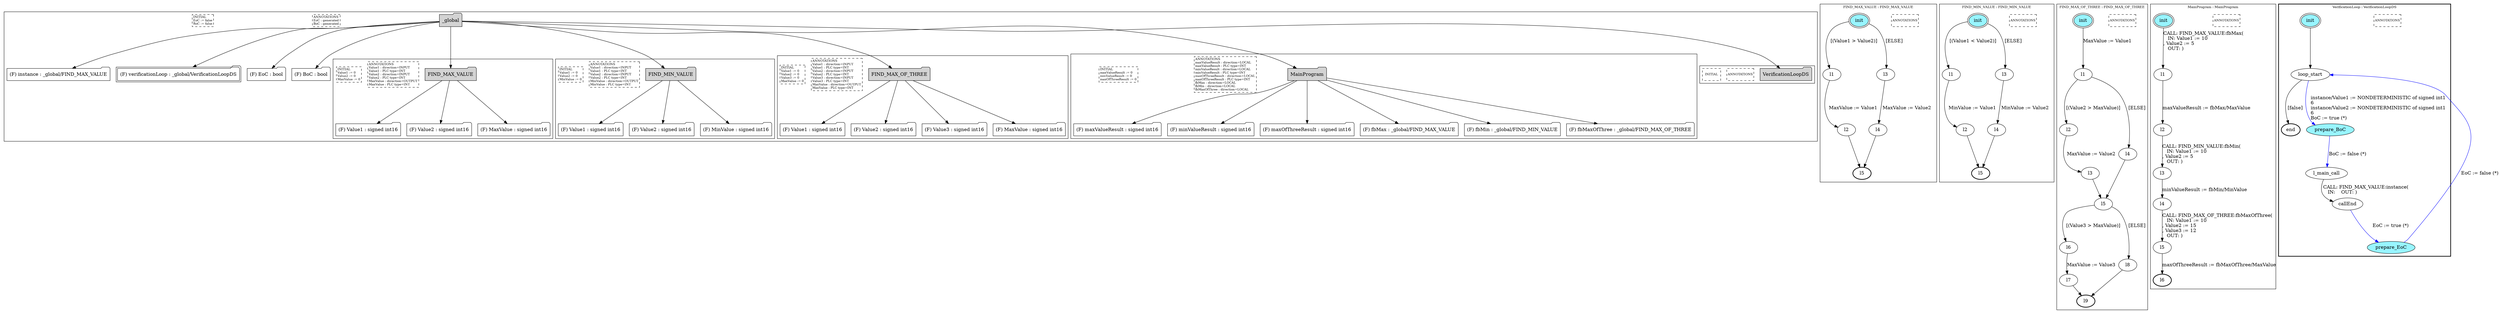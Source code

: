 digraph G {
	subgraph cluster__global382998309 {
		node [shape="folder", style="filled"];
		//label="_global";
		_global382998309 [label="_global"];
		_global382998309 -> instance1799199800;
		instance1799199800 [label = "(F) instance : _global/FIND_MAX_VALUE", fillcolor="white" ];
		_global382998309 -> verificationLoop1005063886;
		verificationLoop1005063886 [label = "(F) verificationLoop : _global/VerificationLoopDS", fillcolor="white" , peripheries=2];
		_global382998309 -> EoC1412600960;
		EoC1412600960 [label = "(F) EoC : bool", fillcolor="white" ];
		_global382998309 -> BoC574187498;
		BoC574187498 [label = "(F) BoC : bool", fillcolor="white" ];
		_global382998309 -> FIND_MAX_VALUE996944870;
		subgraph cluster_FIND_MAX_VALUE996944870 {
			node [shape="folder", style="filled"];
			//label="FIND_MAX_VALUE";
			FIND_MAX_VALUE996944870 [label="FIND_MAX_VALUE"];
			FIND_MAX_VALUE996944870 -> Value11508667424;
			Value11508667424 [label = "(F) Value1 : signed int16", fillcolor="white" ];
			FIND_MAX_VALUE996944870 -> Value21389978471;
			Value21389978471 [label = "(F) Value2 : signed int16", fillcolor="white" ];
			FIND_MAX_VALUE996944870 -> MaxValue1545982161;
			MaxValue1545982161 [label = "(F) MaxValue : signed int16", fillcolor="white" ];
			
			annotations_pseudonode_FIND_MAX_VALUE996944870 [
				label="ANNOTATIONS\lValue1 : direction=INPUT\lValue1 : PLC type=INT\lValue2 : direction=INPUT\lValue2 : PLC type=INT\lMaxValue : direction=OUTPUT\lMaxValue : PLC type=INT\l",
				fontsize=9, margin="0.04,0.04", fillcolor="white", shape="rectangle", style="dashed"];
			initamt_pseudonode_FIND_MAX_VALUE996944870 [
				label="INITIAL\lValue1 := 0\lValue2 := 0\lMaxValue := 0\l",
				fontsize=9, margin="0.04,0.04", fillcolor="lightyellow", shape="rectangle", style="dashed"];
		}
		_global382998309 -> FIND_MIN_VALUE1222637172;
		subgraph cluster_FIND_MIN_VALUE1222637172 {
			node [shape="folder", style="filled"];
			//label="FIND_MIN_VALUE";
			FIND_MIN_VALUE1222637172 [label="FIND_MIN_VALUE"];
			FIND_MIN_VALUE1222637172 -> Value1335436727;
			Value1335436727 [label = "(F) Value1 : signed int16", fillcolor="white" ];
			FIND_MIN_VALUE1222637172 -> Value21567719193;
			Value21567719193 [label = "(F) Value2 : signed int16", fillcolor="white" ];
			FIND_MIN_VALUE1222637172 -> MinValue591589887;
			MinValue591589887 [label = "(F) MinValue : signed int16", fillcolor="white" ];
			
			annotations_pseudonode_FIND_MIN_VALUE1222637172 [
				label="ANNOTATIONS\lValue1 : direction=INPUT\lValue1 : PLC type=INT\lValue2 : direction=INPUT\lValue2 : PLC type=INT\lMinValue : direction=OUTPUT\lMinValue : PLC type=INT\l",
				fontsize=9, margin="0.04,0.04", fillcolor="white", shape="rectangle", style="dashed"];
			initamt_pseudonode_FIND_MIN_VALUE1222637172 [
				label="INITIAL\lValue1 := 0\lValue2 := 0\lMinValue := 0\l",
				fontsize=9, margin="0.04,0.04", fillcolor="lightyellow", shape="rectangle", style="dashed"];
		}
		_global382998309 -> FIND_MAX_OF_THREE2013010383;
		subgraph cluster_FIND_MAX_OF_THREE2013010383 {
			node [shape="folder", style="filled"];
			//label="FIND_MAX_OF_THREE";
			FIND_MAX_OF_THREE2013010383 [label="FIND_MAX_OF_THREE"];
			FIND_MAX_OF_THREE2013010383 -> Value11671973814;
			Value11671973814 [label = "(F) Value1 : signed int16", fillcolor="white" ];
			FIND_MAX_OF_THREE2013010383 -> Value21866142672;
			Value21866142672 [label = "(F) Value2 : signed int16", fillcolor="white" ];
			FIND_MAX_OF_THREE2013010383 -> Value31469597388;
			Value31469597388 [label = "(F) Value3 : signed int16", fillcolor="white" ];
			FIND_MAX_OF_THREE2013010383 -> MaxValue810646103;
			MaxValue810646103 [label = "(F) MaxValue : signed int16", fillcolor="white" ];
			
			annotations_pseudonode_FIND_MAX_OF_THREE2013010383 [
				label="ANNOTATIONS\lValue1 : direction=INPUT\lValue1 : PLC type=INT\lValue2 : direction=INPUT\lValue2 : PLC type=INT\lValue3 : direction=INPUT\lValue3 : PLC type=INT\lMaxValue : direction=OUTPUT\lMaxValue : PLC type=INT\l",
				fontsize=9, margin="0.04,0.04", fillcolor="white", shape="rectangle", style="dashed"];
			initamt_pseudonode_FIND_MAX_OF_THREE2013010383 [
				label="INITIAL\lValue1 := 0\lValue2 := 0\lValue3 := 0\lMaxValue := 0\l",
				fontsize=9, margin="0.04,0.04", fillcolor="lightyellow", shape="rectangle", style="dashed"];
		}
		_global382998309 -> MainProgram115869666;
		subgraph cluster_MainProgram115869666 {
			node [shape="folder", style="filled"];
			//label="MainProgram";
			MainProgram115869666 [label="MainProgram"];
			MainProgram115869666 -> maxValueResult1662549347;
			maxValueResult1662549347 [label = "(F) maxValueResult : signed int16", fillcolor="white" ];
			MainProgram115869666 -> minValueResult1163871363;
			minValueResult1163871363 [label = "(F) minValueResult : signed int16", fillcolor="white" ];
			MainProgram115869666 -> maxOfThreeResult219962610;
			maxOfThreeResult219962610 [label = "(F) maxOfThreeResult : signed int16", fillcolor="white" ];
			MainProgram115869666 -> fbMax989992548;
			fbMax989992548 [label = "(F) fbMax : _global/FIND_MAX_VALUE", fillcolor="white" ];
			MainProgram115869666 -> fbMin1386640019;
			fbMin1386640019 [label = "(F) fbMin : _global/FIND_MIN_VALUE", fillcolor="white" ];
			MainProgram115869666 -> fbMaxOfThree108798399;
			fbMaxOfThree108798399 [label = "(F) fbMaxOfThree : _global/FIND_MAX_OF_THREE", fillcolor="white" ];
			
			annotations_pseudonode_MainProgram115869666 [
				label="ANNOTATIONS\lmaxValueResult : direction=LOCAL\lmaxValueResult : PLC type=INT\lminValueResult : direction=LOCAL\lminValueResult : PLC type=INT\lmaxOfThreeResult : direction=LOCAL\lmaxOfThreeResult : PLC type=INT\lfbMax : direction=LOCAL\lfbMin : direction=LOCAL\lfbMaxOfThree : direction=LOCAL\l",
				fontsize=9, margin="0.04,0.04", fillcolor="white", shape="rectangle", style="dashed"];
			initamt_pseudonode_MainProgram115869666 [
				label="INITIAL\lmaxValueResult := 0\lminValueResult := 0\lmaxOfThreeResult := 0\l",
				fontsize=9, margin="0.04,0.04", fillcolor="lightyellow", shape="rectangle", style="dashed"];
		}
		_global382998309 -> VerificationLoopDS1761864974;
		subgraph cluster_VerificationLoopDS1761864974 {
			node [shape="folder", style="filled"];
			//label="VerificationLoopDS";
			VerificationLoopDS1761864974 [label="VerificationLoopDS"];
			
			annotations_pseudonode_VerificationLoopDS1761864974 [
				label="ANNOTATIONS",
				fontsize=9, margin="0.04,0.04", fillcolor="white", shape="rectangle", style="dashed"];
			initamt_pseudonode_VerificationLoopDS1761864974 [
				label="INITIAL",
				fontsize=9, margin="0.04,0.04", fillcolor="lightyellow", shape="rectangle", style="dashed"];
		}
		
		annotations_pseudonode__global382998309 [
			label="ANNOTATIONS\lEoC : generated\lBoC : generated\l",
			fontsize=9, margin="0.04,0.04", fillcolor="white", shape="rectangle", style="dashed"];
		initamt_pseudonode__global382998309 [
			label="INITIAL\lEoC := false\lBoC := false\l",
			fontsize=9, margin="0.04,0.04", fillcolor="lightyellow", shape="rectangle", style="dashed"];
	}
	subgraph clusterFIND_MAX_VALUE {
		node [style="filled"];
		color="black";
		fontsize=10;
		ranksep=0.4;
		
		label="FIND_MAX_VALUE : FIND_MAX_VALUE";
		
		annotations_pseudonode_FIND_MAX_VALUE [
			label="ANNOTATIONS",
			fontsize=9, margin="0.04,0.04", fillcolor="white", shape="rectangle", style="dashed"];
		
		init_FIND_MAX_VALUE [label="init", color="black", fillcolor="cadetblue1", peripheries=2, shape="ellipse"];
		l1_FIND_MAX_VALUE [label="l1", color="black", fillcolor="white", shape="ellipse"];
		l2_FIND_MAX_VALUE [label="l2", color="black", fillcolor="white", shape="ellipse"];
		l3_FIND_MAX_VALUE [label="l3", color="black", fillcolor="white", shape="ellipse"];
		l4_FIND_MAX_VALUE [label="l4", color="black", fillcolor="white", shape="ellipse"];
		l5_FIND_MAX_VALUE [label="l5", color="black", fillcolor="white", style=bold, shape="ellipse"];
		init_FIND_MAX_VALUE -> l1_FIND_MAX_VALUE [color="black", label="[(Value1 > Value2)]"];
		l1_FIND_MAX_VALUE -> l2_FIND_MAX_VALUE [color="black", label="MaxValue := Value1"];
		init_FIND_MAX_VALUE -> l3_FIND_MAX_VALUE [color="black", label="[ELSE]"];
		l3_FIND_MAX_VALUE -> l4_FIND_MAX_VALUE [color="black", label="MaxValue := Value2"];
		l2_FIND_MAX_VALUE -> l5_FIND_MAX_VALUE [color="black", label=""];
		l4_FIND_MAX_VALUE -> l5_FIND_MAX_VALUE [color="black", label=""];
	}
	subgraph clusterFIND_MIN_VALUE {
		node [style="filled"];
		color="black";
		fontsize=10;
		ranksep=0.4;
		
		label="FIND_MIN_VALUE : FIND_MIN_VALUE";
		
		annotations_pseudonode_FIND_MIN_VALUE [
			label="ANNOTATIONS",
			fontsize=9, margin="0.04,0.04", fillcolor="white", shape="rectangle", style="dashed"];
		
		init_FIND_MIN_VALUE [label="init", color="black", fillcolor="cadetblue1", peripheries=2, shape="ellipse"];
		l1_FIND_MIN_VALUE [label="l1", color="black", fillcolor="white", shape="ellipse"];
		l2_FIND_MIN_VALUE [label="l2", color="black", fillcolor="white", shape="ellipse"];
		l3_FIND_MIN_VALUE [label="l3", color="black", fillcolor="white", shape="ellipse"];
		l4_FIND_MIN_VALUE [label="l4", color="black", fillcolor="white", shape="ellipse"];
		l5_FIND_MIN_VALUE [label="l5", color="black", fillcolor="white", style=bold, shape="ellipse"];
		init_FIND_MIN_VALUE -> l1_FIND_MIN_VALUE [color="black", label="[(Value1 < Value2)]"];
		l1_FIND_MIN_VALUE -> l2_FIND_MIN_VALUE [color="black", label="MinValue := Value1"];
		init_FIND_MIN_VALUE -> l3_FIND_MIN_VALUE [color="black", label="[ELSE]"];
		l3_FIND_MIN_VALUE -> l4_FIND_MIN_VALUE [color="black", label="MinValue := Value2"];
		l2_FIND_MIN_VALUE -> l5_FIND_MIN_VALUE [color="black", label=""];
		l4_FIND_MIN_VALUE -> l5_FIND_MIN_VALUE [color="black", label=""];
	}
	subgraph clusterFIND_MAX_OF_THREE {
		node [style="filled"];
		color="black";
		fontsize=10;
		ranksep=0.4;
		
		label="FIND_MAX_OF_THREE : FIND_MAX_OF_THREE";
		
		annotations_pseudonode_FIND_MAX_OF_THREE [
			label="ANNOTATIONS",
			fontsize=9, margin="0.04,0.04", fillcolor="white", shape="rectangle", style="dashed"];
		
		init_FIND_MAX_OF_THREE [label="init", color="black", fillcolor="cadetblue1", peripheries=2, shape="ellipse"];
		l1_FIND_MAX_OF_THREE [label="l1", color="black", fillcolor="white", shape="ellipse"];
		l2_FIND_MAX_OF_THREE [label="l2", color="black", fillcolor="white", shape="ellipse"];
		l3_FIND_MAX_OF_THREE [label="l3", color="black", fillcolor="white", shape="ellipse"];
		l4_FIND_MAX_OF_THREE [label="l4", color="black", fillcolor="white", shape="ellipse"];
		l5_FIND_MAX_OF_THREE [label="l5", color="black", fillcolor="white", shape="ellipse"];
		l6_FIND_MAX_OF_THREE [label="l6", color="black", fillcolor="white", shape="ellipse"];
		l7_FIND_MAX_OF_THREE [label="l7", color="black", fillcolor="white", shape="ellipse"];
		l8_FIND_MAX_OF_THREE [label="l8", color="black", fillcolor="white", shape="ellipse"];
		l9_FIND_MAX_OF_THREE [label="l9", color="black", fillcolor="white", style=bold, shape="ellipse"];
		init_FIND_MAX_OF_THREE -> l1_FIND_MAX_OF_THREE [color="black", label="MaxValue := Value1"];
		l1_FIND_MAX_OF_THREE -> l2_FIND_MAX_OF_THREE [color="black", label="[(Value2 > MaxValue)]"];
		l2_FIND_MAX_OF_THREE -> l3_FIND_MAX_OF_THREE [color="black", label="MaxValue := Value2"];
		l1_FIND_MAX_OF_THREE -> l4_FIND_MAX_OF_THREE [color="black", label="[ELSE]"];
		l3_FIND_MAX_OF_THREE -> l5_FIND_MAX_OF_THREE [color="black", label=""];
		l4_FIND_MAX_OF_THREE -> l5_FIND_MAX_OF_THREE [color="black", label=""];
		l5_FIND_MAX_OF_THREE -> l6_FIND_MAX_OF_THREE [color="black", label="[(Value3 > MaxValue)]"];
		l6_FIND_MAX_OF_THREE -> l7_FIND_MAX_OF_THREE [color="black", label="MaxValue := Value3"];
		l5_FIND_MAX_OF_THREE -> l8_FIND_MAX_OF_THREE [color="black", label="[ELSE]"];
		l7_FIND_MAX_OF_THREE -> l9_FIND_MAX_OF_THREE [color="black", label=""];
		l8_FIND_MAX_OF_THREE -> l9_FIND_MAX_OF_THREE [color="black", label=""];
	}
	subgraph clusterMainProgram {
		node [style="filled"];
		color="black";
		fontsize=10;
		ranksep=0.4;
		
		label="MainProgram : MainProgram";
		
		annotations_pseudonode_MainProgram [
			label="ANNOTATIONS",
			fontsize=9, margin="0.04,0.04", fillcolor="white", shape="rectangle", style="dashed"];
		
		init_MainProgram [label="init", color="black", fillcolor="cadetblue1", peripheries=2, shape="ellipse"];
		l1_MainProgram [label="l1", color="black", fillcolor="white", shape="ellipse"];
		l2_MainProgram [label="l2", color="black", fillcolor="white", shape="ellipse"];
		l3_MainProgram [label="l3", color="black", fillcolor="white", shape="ellipse"];
		l4_MainProgram [label="l4", color="black", fillcolor="white", shape="ellipse"];
		l5_MainProgram [label="l5", color="black", fillcolor="white", shape="ellipse"];
		l6_MainProgram [label="l6", color="black", fillcolor="white", style=bold, shape="ellipse"];
		init_MainProgram -> l1_MainProgram [color="black", label="CALL: FIND_MAX_VALUE:fbMax(\l   IN: Value1 := 10\l, Value2 := 5\l   OUT: )\l"];
		l1_MainProgram -> l2_MainProgram [color="black", label="maxValueResult := fbMax/MaxValue"];
		l2_MainProgram -> l3_MainProgram [color="black", label="CALL: FIND_MIN_VALUE:fbMin(\l   IN: Value1 := 10\l, Value2 := 5\l   OUT: )\l"];
		l3_MainProgram -> l4_MainProgram [color="black", label="minValueResult := fbMin/MinValue"];
		l4_MainProgram -> l5_MainProgram [color="black", label="CALL: FIND_MAX_OF_THREE:fbMaxOfThree(\l   IN: Value1 := 10\l, Value2 := 15\l, Value3 := 12\l   OUT: )\l"];
		l5_MainProgram -> l6_MainProgram [color="black", label="maxOfThreeResult := fbMaxOfThree/MaxValue"];
	}
	subgraph clusterVerificationLoop {
		node [style="filled"];
		style=bold;
		color="black";
		fontsize=10;
		ranksep=0.4;
		
		label="VerificationLoop : VerificationLoopDS";
		
		annotations_pseudonode_VerificationLoop [
			label="ANNOTATIONS",
			fontsize=9, margin="0.04,0.04", fillcolor="white", shape="rectangle", style="dashed"];
		
		init_VerificationLoop [label="init", color="black", fillcolor="cadetblue1", peripheries=2, shape="ellipse"];
		end_VerificationLoop [label="end", color="black", fillcolor="cadetblue1", style=bold, shape="ellipse"];
		loop_start_VerificationLoop [label="loop_start", color="black", fillcolor="white", shape="ellipse"];
		prepare_BoC_VerificationLoop [label="prepare_BoC", color="black", fillcolor="cadetblue1", shape="ellipse"];
		l_main_call_VerificationLoop [label="l_main_call", color="black", fillcolor="white", shape="ellipse"];
		callEnd_VerificationLoop [label="callEnd", color="black", fillcolor="white", shape="ellipse"];
		prepare_EoC_VerificationLoop [label="prepare_EoC", color="black", fillcolor="cadetblue1", shape="ellipse"];
		init_VerificationLoop -> loop_start_VerificationLoop [color="black", label=""];
		loop_start_VerificationLoop -> prepare_BoC_VerificationLoop [color="blue", label="instance/Value1 := NONDETERMINISTIC of signed int1\l6\linstance/Value2 := NONDETERMINISTIC of signed int1\l6\lBoC := true (*)\l"];
		prepare_BoC_VerificationLoop -> l_main_call_VerificationLoop [color="blue", label="BoC := false (*)"];
		l_main_call_VerificationLoop -> callEnd_VerificationLoop [color="black", label="CALL: FIND_MAX_VALUE:instance(\l   IN:    OUT: )\l"];
		callEnd_VerificationLoop -> prepare_EoC_VerificationLoop [color="blue", label="EoC := true (*)"];
		prepare_EoC_VerificationLoop -> loop_start_VerificationLoop [color="blue", label="EoC := false (*)"];
		loop_start_VerificationLoop -> end_VerificationLoop [color="black", label="[false]"];
	}
}

